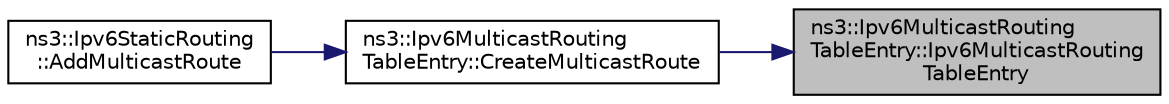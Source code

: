 digraph "ns3::Ipv6MulticastRoutingTableEntry::Ipv6MulticastRoutingTableEntry"
{
 // LATEX_PDF_SIZE
  edge [fontname="Helvetica",fontsize="10",labelfontname="Helvetica",labelfontsize="10"];
  node [fontname="Helvetica",fontsize="10",shape=record];
  rankdir="RL";
  Node1 [label="ns3::Ipv6MulticastRouting\lTableEntry::Ipv6MulticastRouting\lTableEntry",height=0.2,width=0.4,color="black", fillcolor="grey75", style="filled", fontcolor="black",tooltip="Constructor."];
  Node1 -> Node2 [dir="back",color="midnightblue",fontsize="10",style="solid",fontname="Helvetica"];
  Node2 [label="ns3::Ipv6MulticastRouting\lTableEntry::CreateMulticastRoute",height=0.2,width=0.4,color="black", fillcolor="white", style="filled",URL="$classns3_1_1_ipv6_multicast_routing_table_entry.html#ac82fd8a194e25b1eb30cb1a8c8ce8cff",tooltip="Create a multicast route."];
  Node2 -> Node3 [dir="back",color="midnightblue",fontsize="10",style="solid",fontname="Helvetica"];
  Node3 [label="ns3::Ipv6StaticRouting\l::AddMulticastRoute",height=0.2,width=0.4,color="black", fillcolor="white", style="filled",URL="$classns3_1_1_ipv6_static_routing.html#a9b56c80cc1ee75c691844e0a5b1db4d3",tooltip="Add a multicast route for a given multicast source and group."];
}
